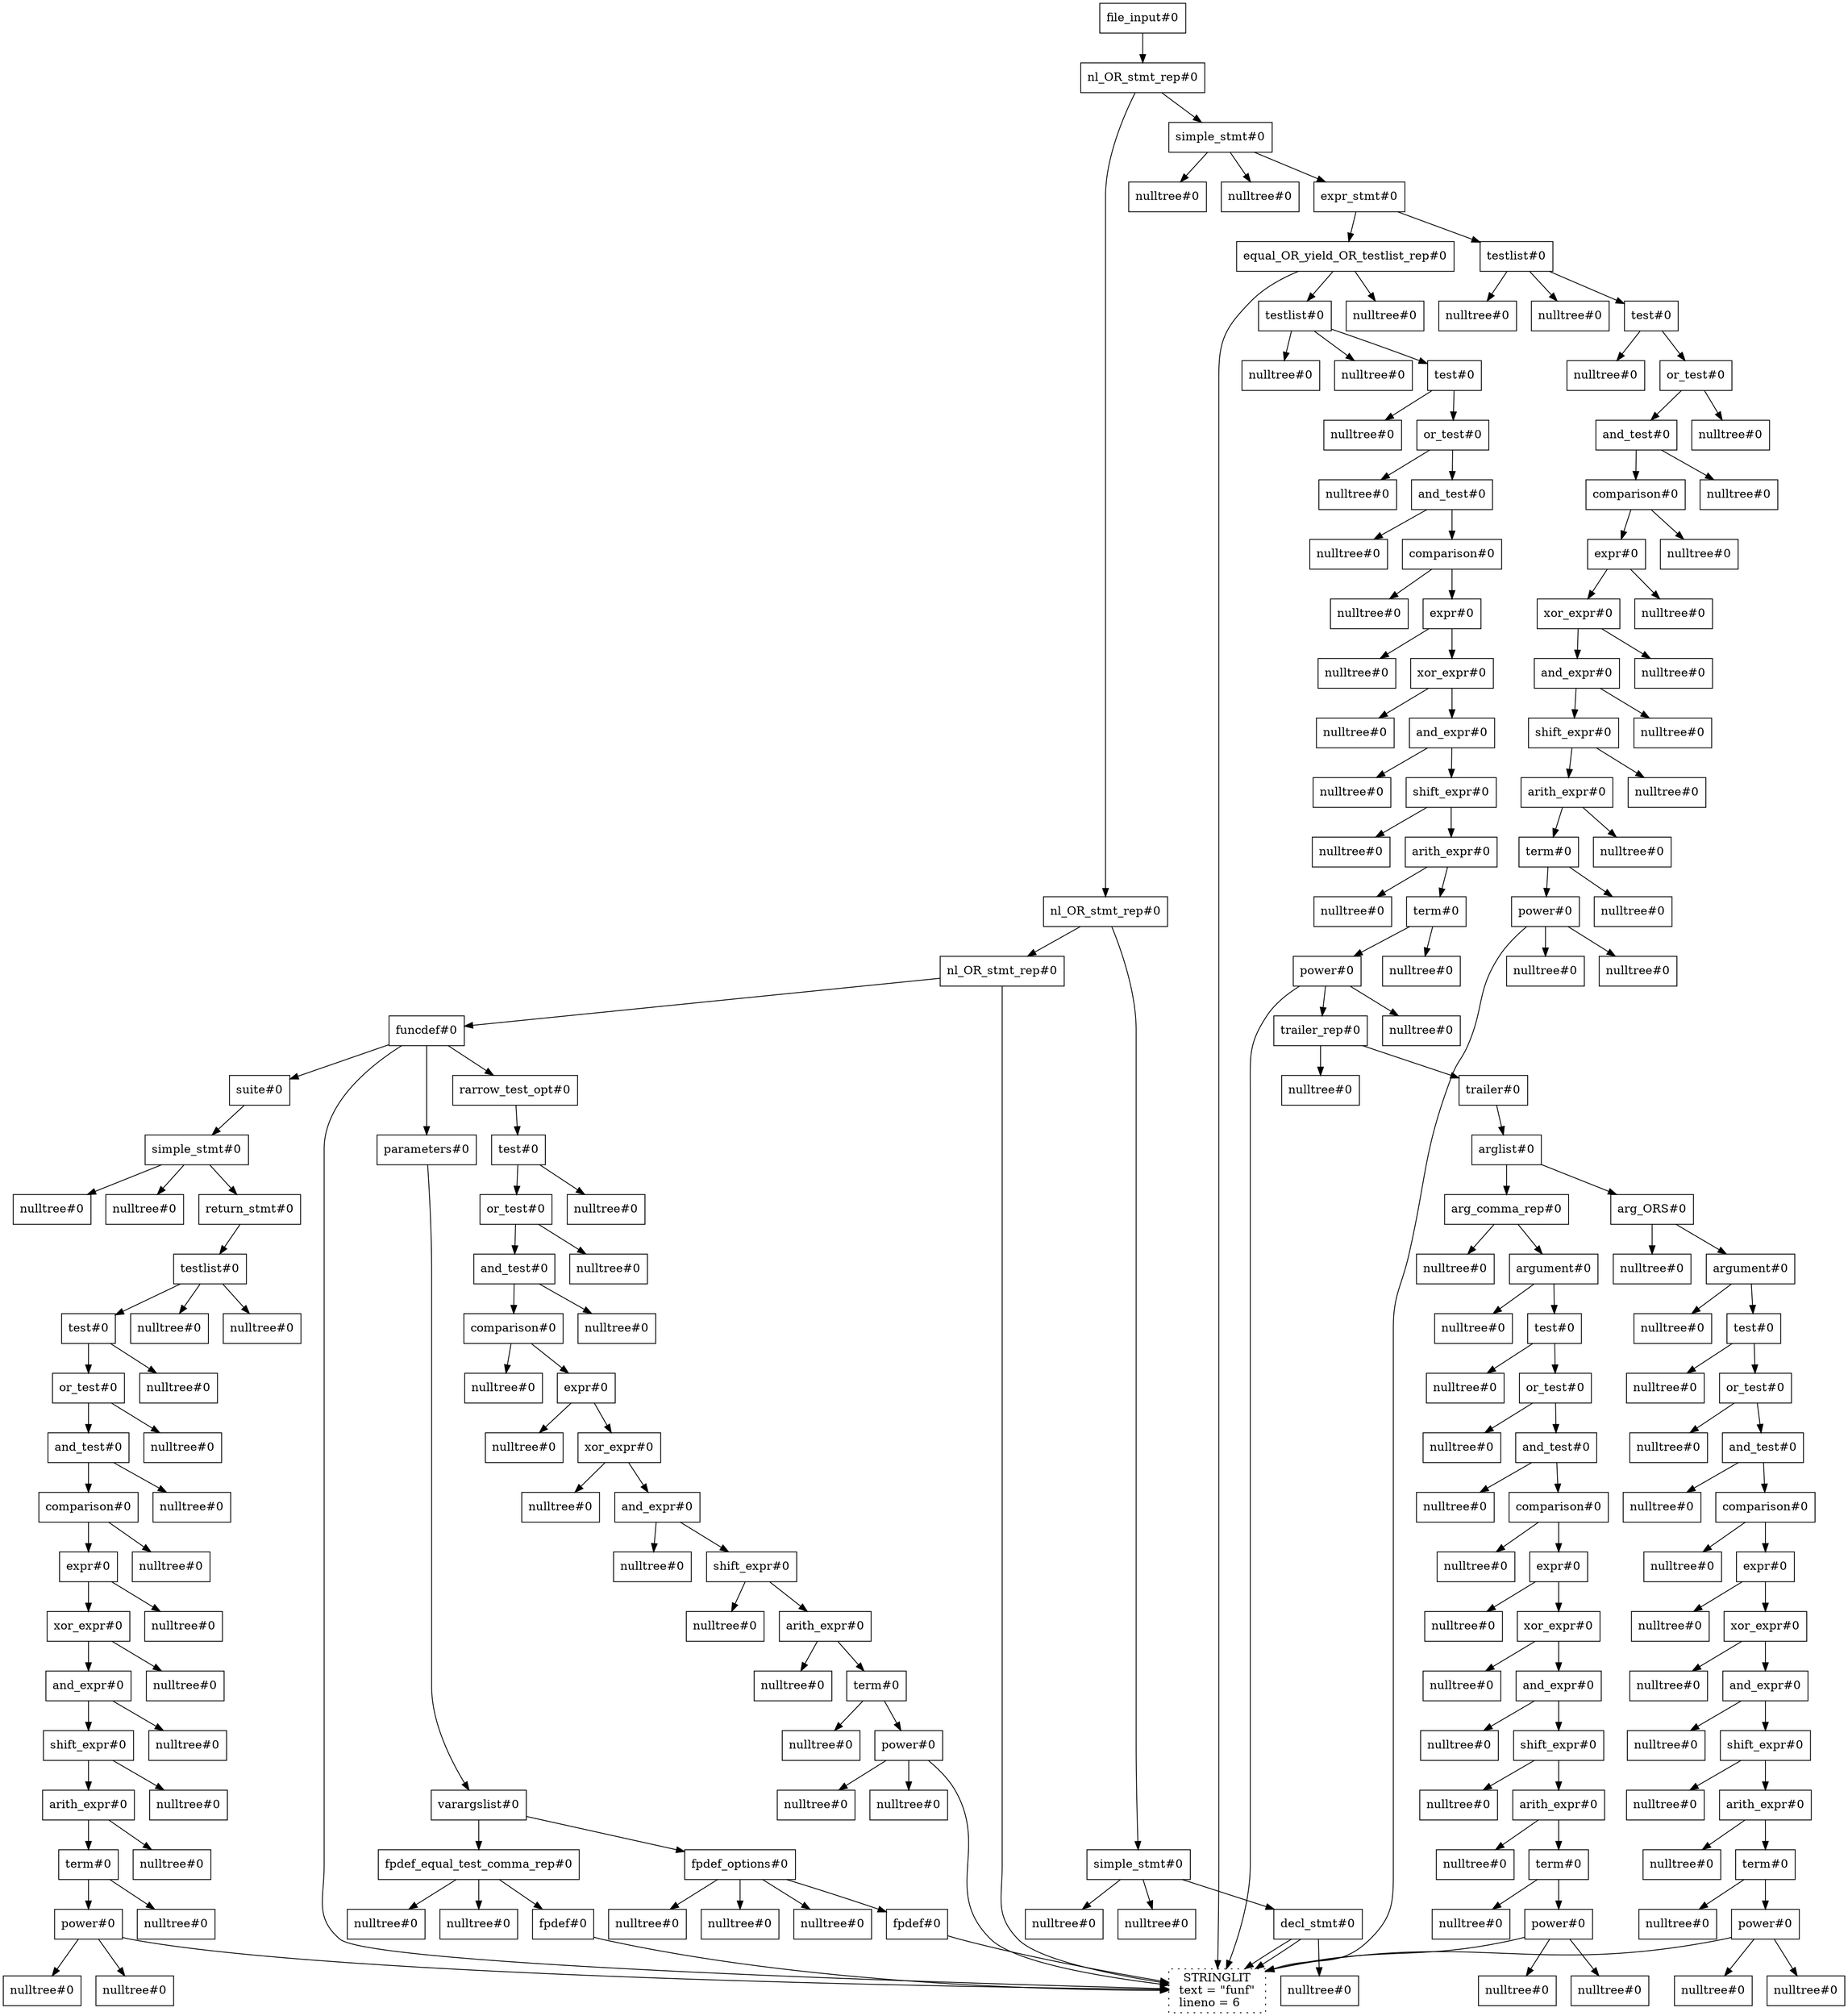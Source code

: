 digraph {
N237 [shape=box label="file_input#0"];
N237 -> N236;
N236 [shape=box label="nl_OR_stmt_rep#0"];
N236 -> N120;
N120 [shape=box label="nl_OR_stmt_rep#0"];
N120 -> N114;
N114 [shape=box label="nl_OR_stmt_rep#0"];
N114 -> N0;
N0 [shape=box label="nulltree#0"];
N114 -> N113;
N113 [shape=box label="funcdef#0"];
N113 -> N0;
N0 [shape=box style=dotted label=" NAME \n text = foo \l lineno = 2 \l"];
N113 -> N57;
N57 [shape=box label="parameters#0"];
N57 -> N56;
N56 [shape=box label="varargslist#0"];
N56 -> N27;
N27 [shape=box label="fpdef_equal_test_comma_rep#0"];
N27 -> N1;
N1 [shape=box label="nulltree#0"];
N27 -> N25;
N25 [shape=box label="fpdef#0"];
N25 -> N0;
N0 [shape=box style=dotted label=" NAME \n text = x \l lineno = 2 \l"];
N27 -> N26;
N26 [shape=box label="nulltree#0"];
N56 -> N55;
N55 [shape=box label="fpdef_options#0"];
N55 -> N51;
N51 [shape=box label="fpdef#0"];
N51 -> N0;
N0 [shape=box style=dotted label=" NAME \n text = y \l lineno = 2 \l"];
N55 -> N52;
N52 [shape=box label="nulltree#0"];
N55 -> N53;
N53 [shape=box label="nulltree#0"];
N55 -> N54;
N54 [shape=box label="nulltree#0"];
N113 -> N81;
N81 [shape=box label="rarrow_test_opt#0"];
N81 -> N80;
N80 [shape=box label="test#0"];
N80 -> N78;
N78 [shape=box label="or_test#0"];
N78 -> N76;
N76 [shape=box label="and_test#0"];
N76 -> N74;
N74 [shape=box label="comparison#0"];
N74 -> N72;
N72 [shape=box label="expr#0"];
N72 -> N70;
N70 [shape=box label="xor_expr#0"];
N70 -> N68;
N68 [shape=box label="and_expr#0"];
N68 -> N66;
N66 [shape=box label="shift_expr#0"];
N66 -> N64;
N64 [shape=box label="arith_expr#0"];
N64 -> N62;
N62 [shape=box label="term#0"];
N62 -> N60;
N60 [shape=box label="power#0"];
N60 -> N0;
N0 [shape=box style=dotted label=" NAME \n text = int \l lineno = 2 \l"];
N60 -> N58;
N58 [shape=box label="nulltree#0"];
N60 -> N59;
N59 [shape=box label="nulltree#0"];
N62 -> N61;
N61 [shape=box label="nulltree#0"];
N64 -> N63;
N63 [shape=box label="nulltree#0"];
N66 -> N65;
N65 [shape=box label="nulltree#0"];
N68 -> N67;
N67 [shape=box label="nulltree#0"];
N70 -> N69;
N69 [shape=box label="nulltree#0"];
N72 -> N71;
N71 [shape=box label="nulltree#0"];
N74 -> N73;
N73 [shape=box label="nulltree#0"];
N76 -> N75;
N75 [shape=box label="nulltree#0"];
N78 -> N77;
N77 [shape=box label="nulltree#0"];
N80 -> N79;
N79 [shape=box label="nulltree#0"];
N113 -> N112;
N112 [shape=box label="suite#0"];
N112 -> N111;
N111 [shape=box label="simple_stmt#0"];
N111 -> N108;
N108 [shape=box label="return_stmt#0"];
N108 -> N107;
N107 [shape=box label="testlist#0"];
N107 -> N104;
N104 [shape=box label="test#0"];
N104 -> N102;
N102 [shape=box label="or_test#0"];
N102 -> N100;
N100 [shape=box label="and_test#0"];
N100 -> N98;
N98 [shape=box label="comparison#0"];
N98 -> N96;
N96 [shape=box label="expr#0"];
N96 -> N94;
N94 [shape=box label="xor_expr#0"];
N94 -> N92;
N92 [shape=box label="and_expr#0"];
N92 -> N90;
N90 [shape=box label="shift_expr#0"];
N90 -> N88;
N88 [shape=box label="arith_expr#0"];
N88 -> N86;
N86 [shape=box label="term#0"];
N86 -> N84;
N84 [shape=box label="power#0"];
N84 -> N0;
N0 [shape=box style=dotted label=" NAME \n text = x \l lineno = 3 \l"];
N84 -> N82;
N82 [shape=box label="nulltree#0"];
N84 -> N83;
N83 [shape=box label="nulltree#0"];
N86 -> N85;
N85 [shape=box label="nulltree#0"];
N88 -> N87;
N87 [shape=box label="nulltree#0"];
N90 -> N89;
N89 [shape=box label="nulltree#0"];
N92 -> N91;
N91 [shape=box label="nulltree#0"];
N94 -> N93;
N93 [shape=box label="nulltree#0"];
N96 -> N95;
N95 [shape=box label="nulltree#0"];
N98 -> N97;
N97 [shape=box label="nulltree#0"];
N100 -> N99;
N99 [shape=box label="nulltree#0"];
N102 -> N101;
N101 [shape=box label="nulltree#0"];
N104 -> N103;
N103 [shape=box label="nulltree#0"];
N107 -> N105;
N105 [shape=box label="nulltree#0"];
N107 -> N106;
N106 [shape=box label="nulltree#0"];
N111 -> N109;
N109 [shape=box label="nulltree#0"];
N111 -> N110;
N110 [shape=box label="nulltree#0"];
N120 -> N119;
N119 [shape=box label="simple_stmt#0"];
N119 -> N116;
N116 [shape=box label="decl_stmt#0"];
N116 -> N0;
N0 [shape=box style=dotted label=" NAME \n text = z \l lineno = 5 \l"];
N116 -> N0;
N0 [shape=box style=dotted label=" NAME \n text = int \l lineno = 5 \l"];
N116 -> N115;
N115 [shape=box label="nulltree#0"];
N119 -> N117;
N117 [shape=box label="nulltree#0"];
N119 -> N118;
N118 [shape=box label="nulltree#0"];
N236 -> N235;
N235 [shape=box label="simple_stmt#0"];
N235 -> N232;
N232 [shape=box label="expr_stmt#0"];
N232 -> N146;
N146 [shape=box label="testlist#0"];
N146 -> N143;
N143 [shape=box label="test#0"];
N143 -> N141;
N141 [shape=box label="or_test#0"];
N141 -> N139;
N139 [shape=box label="and_test#0"];
N139 -> N137;
N137 [shape=box label="comparison#0"];
N137 -> N135;
N135 [shape=box label="expr#0"];
N135 -> N133;
N133 [shape=box label="xor_expr#0"];
N133 -> N131;
N131 [shape=box label="and_expr#0"];
N131 -> N129;
N129 [shape=box label="shift_expr#0"];
N129 -> N127;
N127 [shape=box label="arith_expr#0"];
N127 -> N125;
N125 [shape=box label="term#0"];
N125 -> N123;
N123 [shape=box label="power#0"];
N123 -> N0;
N0 [shape=box style=dotted label=" NAME \n text = z \l lineno = 6 \l"];
N123 -> N121;
N121 [shape=box label="nulltree#0"];
N123 -> N122;
N122 [shape=box label="nulltree#0"];
N125 -> N124;
N124 [shape=box label="nulltree#0"];
N127 -> N126;
N126 [shape=box label="nulltree#0"];
N129 -> N128;
N128 [shape=box label="nulltree#0"];
N131 -> N130;
N130 [shape=box label="nulltree#0"];
N133 -> N132;
N132 [shape=box label="nulltree#0"];
N135 -> N134;
N134 [shape=box label="nulltree#0"];
N137 -> N136;
N136 [shape=box label="nulltree#0"];
N139 -> N138;
N138 [shape=box label="nulltree#0"];
N141 -> N140;
N140 [shape=box label="nulltree#0"];
N143 -> N142;
N142 [shape=box label="nulltree#0"];
N146 -> N144;
N144 [shape=box label="nulltree#0"];
N146 -> N145;
N145 [shape=box label="nulltree#0"];
N232 -> N231;
N231 [shape=box label="equal_OR_yield_OR_testlist_rep#0"];
N231 -> N147;
N147 [shape=box label="nulltree#0"];
N231 -> N0;
N0 [shape=box style=dotted label=" EQUAL \n text = = \l lineno = 6 \l"];
N231 -> N230;
N230 [shape=box label="testlist#0"];
N230 -> N227;
N227 [shape=box label="test#0"];
N227 -> N225;
N225 [shape=box label="or_test#0"];
N225 -> N223;
N223 [shape=box label="and_test#0"];
N223 -> N221;
N221 [shape=box label="comparison#0"];
N221 -> N219;
N219 [shape=box label="expr#0"];
N219 -> N217;
N217 [shape=box label="xor_expr#0"];
N217 -> N215;
N215 [shape=box label="and_expr#0"];
N215 -> N213;
N213 [shape=box label="shift_expr#0"];
N213 -> N211;
N211 [shape=box label="arith_expr#0"];
N211 -> N209;
N209 [shape=box label="term#0"];
N209 -> N207;
N207 [shape=box label="power#0"];
N207 -> N0;
N0 [shape=box style=dotted label=" NAME \n text = foo \l lineno = 6 \l"];
N207 -> N205;
N205 [shape=box label="trailer_rep#0"];
N205 -> N148;
N148 [shape=box label="nulltree#0"];
N205 -> N204;
N204 [shape=box label="trailer#0"];
N204 -> N203;
N203 [shape=box label="arglist#0"];
N203 -> N175;
N175 [shape=box label="arg_comma_rep#0"];
N175 -> N149;
N149 [shape=box label="nulltree#0"];
N175 -> N174;
N174 [shape=box label="argument#0"];
N174 -> N172;
N172 [shape=box label="test#0"];
N172 -> N170;
N170 [shape=box label="or_test#0"];
N170 -> N168;
N168 [shape=box label="and_test#0"];
N168 -> N166;
N166 [shape=box label="comparison#0"];
N166 -> N164;
N164 [shape=box label="expr#0"];
N164 -> N162;
N162 [shape=box label="xor_expr#0"];
N162 -> N160;
N160 [shape=box label="and_expr#0"];
N160 -> N158;
N158 [shape=box label="shift_expr#0"];
N158 -> N156;
N156 [shape=box label="arith_expr#0"];
N156 -> N154;
N154 [shape=box label="term#0"];
N154 -> N152;
N152 [shape=box label="power#0"];
N152 -> N0;
N0 [shape=box style=dotted label=" INTLIT \n text = 5 \l lineno = 6 \l"];
N152 -> N150;
N150 [shape=box label="nulltree#0"];
N152 -> N151;
N151 [shape=box label="nulltree#0"];
N154 -> N153;
N153 [shape=box label="nulltree#0"];
N156 -> N155;
N155 [shape=box label="nulltree#0"];
N158 -> N157;
N157 [shape=box label="nulltree#0"];
N160 -> N159;
N159 [shape=box label="nulltree#0"];
N162 -> N161;
N161 [shape=box label="nulltree#0"];
N164 -> N163;
N163 [shape=box label="nulltree#0"];
N166 -> N165;
N165 [shape=box label="nulltree#0"];
N168 -> N167;
N167 [shape=box label="nulltree#0"];
N170 -> N169;
N169 [shape=box label="nulltree#0"];
N172 -> N171;
N171 [shape=box label="nulltree#0"];
N174 -> N173;
N173 [shape=box label="nulltree#0"];
N203 -> N202;
N202 [shape=box label="arg_ORS#0"];
N202 -> N200;
N200 [shape=box label="argument#0"];
N200 -> N198;
N198 [shape=box label="test#0"];
N198 -> N196;
N196 [shape=box label="or_test#0"];
N196 -> N194;
N194 [shape=box label="and_test#0"];
N194 -> N192;
N192 [shape=box label="comparison#0"];
N192 -> N190;
N190 [shape=box label="expr#0"];
N190 -> N188;
N188 [shape=box label="xor_expr#0"];
N188 -> N186;
N186 [shape=box label="and_expr#0"];
N186 -> N184;
N184 [shape=box label="shift_expr#0"];
N184 -> N182;
N182 [shape=box label="arith_expr#0"];
N182 -> N180;
N180 [shape=box label="term#0"];
N180 -> N178;
N178 [shape=box label="power#0"];
N178 -> N0;
N0 [shape=box style=dotted label=" STRINGLIT \n text = \"funf\" \l lineno = 6 \l"];
N178 -> N176;
N176 [shape=box label="nulltree#0"];
N178 -> N177;
N177 [shape=box label="nulltree#0"];
N180 -> N179;
N179 [shape=box label="nulltree#0"];
N182 -> N181;
N181 [shape=box label="nulltree#0"];
N184 -> N183;
N183 [shape=box label="nulltree#0"];
N186 -> N185;
N185 [shape=box label="nulltree#0"];
N188 -> N187;
N187 [shape=box label="nulltree#0"];
N190 -> N189;
N189 [shape=box label="nulltree#0"];
N192 -> N191;
N191 [shape=box label="nulltree#0"];
N194 -> N193;
N193 [shape=box label="nulltree#0"];
N196 -> N195;
N195 [shape=box label="nulltree#0"];
N198 -> N197;
N197 [shape=box label="nulltree#0"];
N200 -> N199;
N199 [shape=box label="nulltree#0"];
N202 -> N201;
N201 [shape=box label="nulltree#0"];
N207 -> N206;
N206 [shape=box label="nulltree#0"];
N209 -> N208;
N208 [shape=box label="nulltree#0"];
N211 -> N210;
N210 [shape=box label="nulltree#0"];
N213 -> N212;
N212 [shape=box label="nulltree#0"];
N215 -> N214;
N214 [shape=box label="nulltree#0"];
N217 -> N216;
N216 [shape=box label="nulltree#0"];
N219 -> N218;
N218 [shape=box label="nulltree#0"];
N221 -> N220;
N220 [shape=box label="nulltree#0"];
N223 -> N222;
N222 [shape=box label="nulltree#0"];
N225 -> N224;
N224 [shape=box label="nulltree#0"];
N227 -> N226;
N226 [shape=box label="nulltree#0"];
N230 -> N228;
N228 [shape=box label="nulltree#0"];
N230 -> N229;
N229 [shape=box label="nulltree#0"];
N235 -> N233;
N233 [shape=box label="nulltree#0"];
N235 -> N234;
N234 [shape=box label="nulltree#0"];
}
